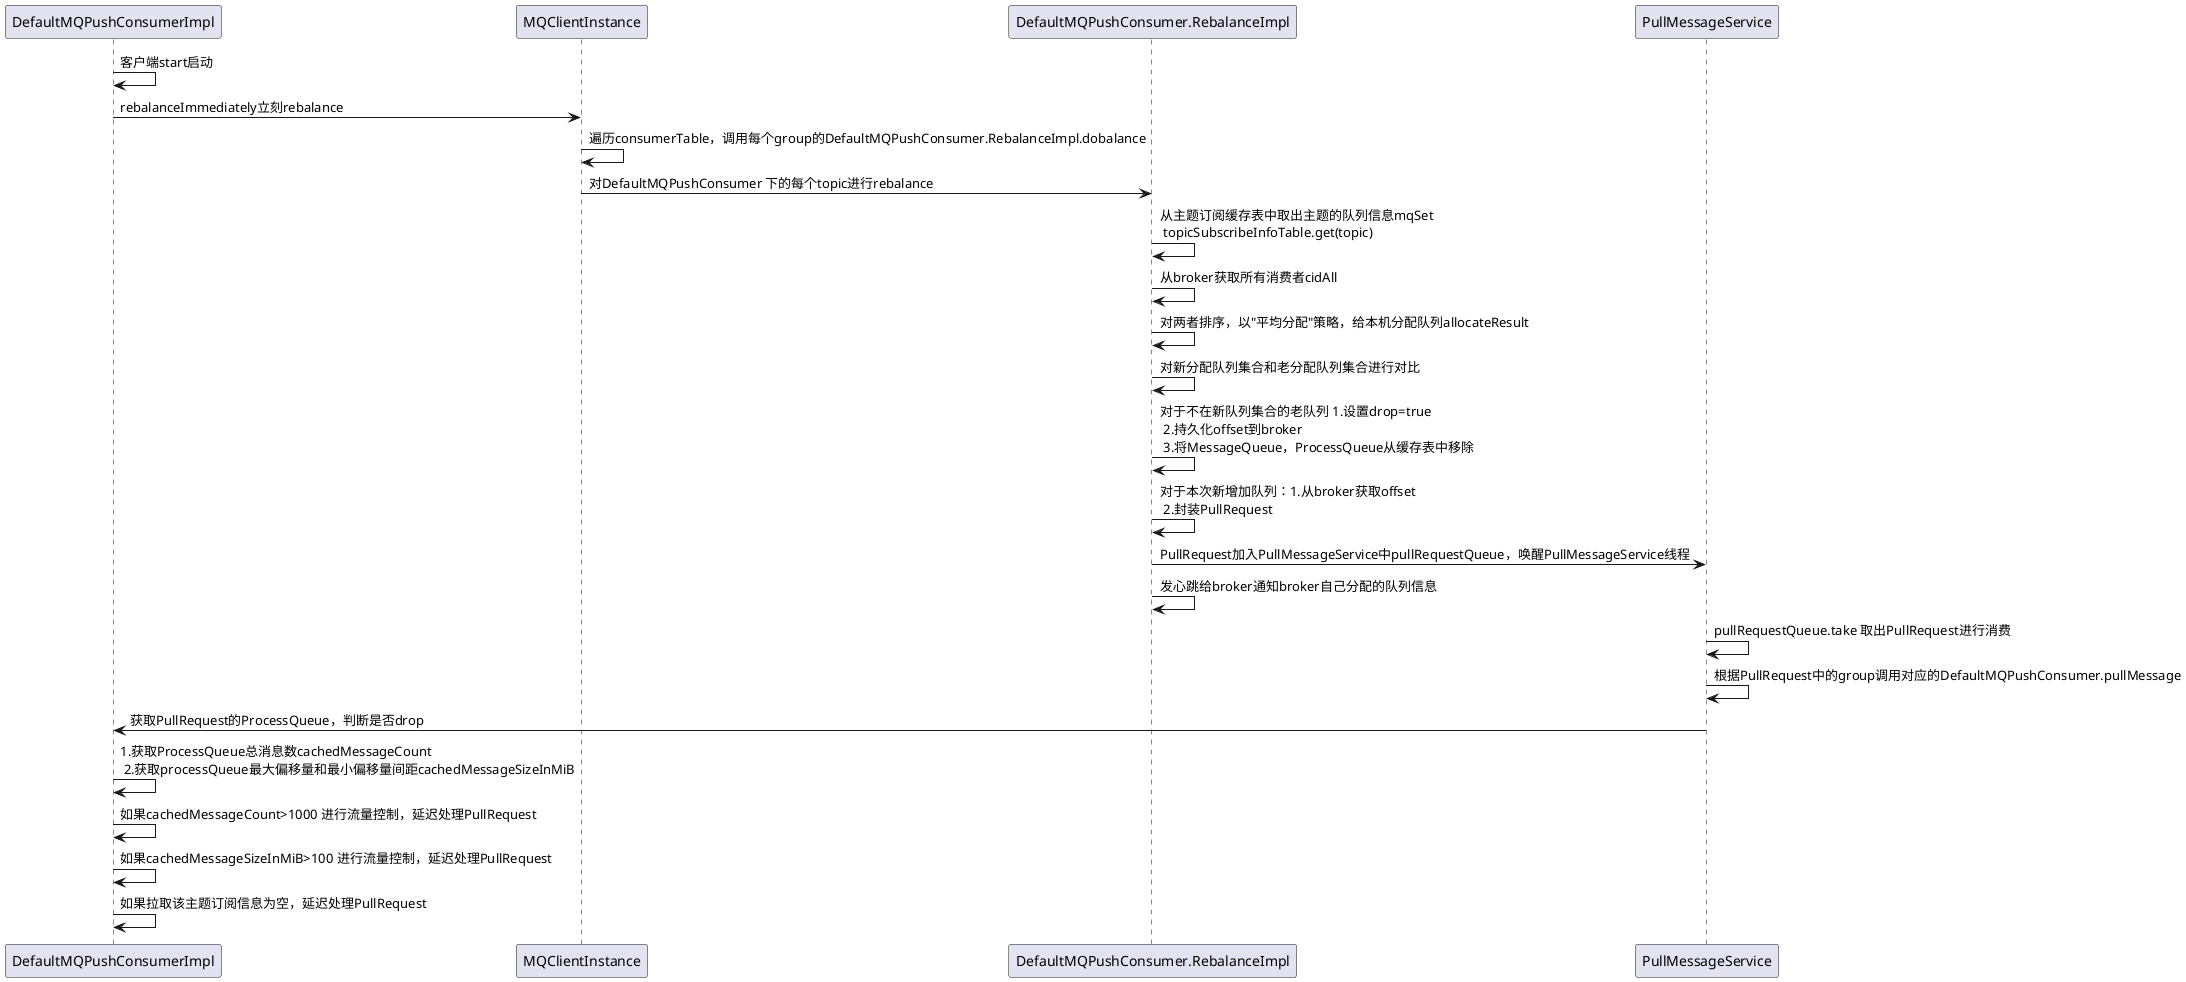 @startuml
DefaultMQPushConsumerImpl -> DefaultMQPushConsumerImpl:客户端start启动
DefaultMQPushConsumerImpl -> MQClientInstance:rebalanceImmediately立刻rebalance
MQClientInstance -> MQClientInstance:遍历consumerTable，调用每个group的DefaultMQPushConsumer.RebalanceImpl.dobalance
MQClientInstance -> DefaultMQPushConsumer.RebalanceImpl: 对DefaultMQPushConsumer 下的每个topic进行rebalance
DefaultMQPushConsumer.RebalanceImpl-> DefaultMQPushConsumer.RebalanceImpl:从主题订阅缓存表中取出主题的队列信息mqSet \n topicSubscribeInfoTable.get(topic)
DefaultMQPushConsumer.RebalanceImpl-> DefaultMQPushConsumer.RebalanceImpl:从broker获取所有消费者cidAll
DefaultMQPushConsumer.RebalanceImpl-> DefaultMQPushConsumer.RebalanceImpl:对两者排序，以"平均分配"策略，给本机分配队列allocateResult
DefaultMQPushConsumer.RebalanceImpl-> DefaultMQPushConsumer.RebalanceImpl:对新分配队列集合和老分配队列集合进行对比
DefaultMQPushConsumer.RebalanceImpl-> DefaultMQPushConsumer.RebalanceImpl:对于不在新队列集合的老队列 1.设置drop=true \n 2.持久化offset到broker \n 3.将MessageQueue，ProcessQueue从缓存表中移除

DefaultMQPushConsumer.RebalanceImpl-> DefaultMQPushConsumer.RebalanceImpl:对于本次新增加队列：1.从broker获取offset \n 2.封装PullRequest
DefaultMQPushConsumer.RebalanceImpl-> PullMessageService:PullRequest加入PullMessageService中pullRequestQueue，唤醒PullMessageService线程
DefaultMQPushConsumer.RebalanceImpl-> DefaultMQPushConsumer.RebalanceImpl:发心跳给broker通知broker自己分配的队列信息

PullMessageService -> PullMessageService:pullRequestQueue.take 取出PullRequest进行消费
PullMessageService -> PullMessageService:根据PullRequest中的group调用对应的DefaultMQPushConsumer.pullMessage

PullMessageService -> DefaultMQPushConsumerImpl:获取PullRequest的ProcessQueue，判断是否drop

DefaultMQPushConsumerImpl -> DefaultMQPushConsumerImpl:1.获取ProcessQueue总消息数cachedMessageCount \n 2.获取processQueue最大偏移量和最小偏移量间距cachedMessageSizeInMiB
DefaultMQPushConsumerImpl -> DefaultMQPushConsumerImpl:如果cachedMessageCount>1000 进行流量控制，延迟处理PullRequest
DefaultMQPushConsumerImpl -> DefaultMQPushConsumerImpl:如果cachedMessageSizeInMiB>100 进行流量控制，延迟处理PullRequest
DefaultMQPushConsumerImpl -> DefaultMQPushConsumerImpl:如果拉取该主题订阅信息为空，延迟处理PullRequest



@enduml